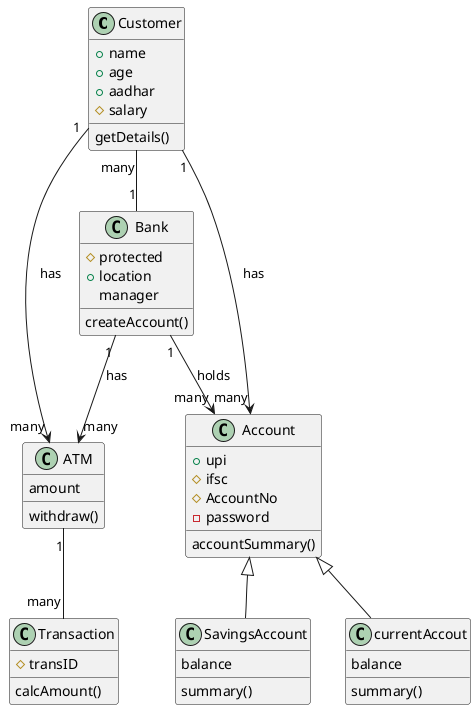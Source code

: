 @startuml
class Customer{
    +name
    +age
    +aadhar
    #salary
    getDetails()
}

class Bank{
    #protected
    +location
    manager
    createAccount()
}
class ATM{
    amount
    withdraw()
}
class Transaction{
    #transID
    calcAmount()
}
class Account{
    +upi
    #ifsc
    #AccountNo
    -password
    accountSummary()
}
class currentAccout extends Account{
    balance
    summary()
}
class SavingsAccount extends Account{
    balance
    summary()
}
Customer "1"-->"many"ATM:has
Customer "many"--"1"Bank
Customer "1" -->"many" Account:has
Bank "1"-->"many"ATM:has
Bank "1" --> "many" Account:holds
ATM "1"--"many" Transaction

@enduml
